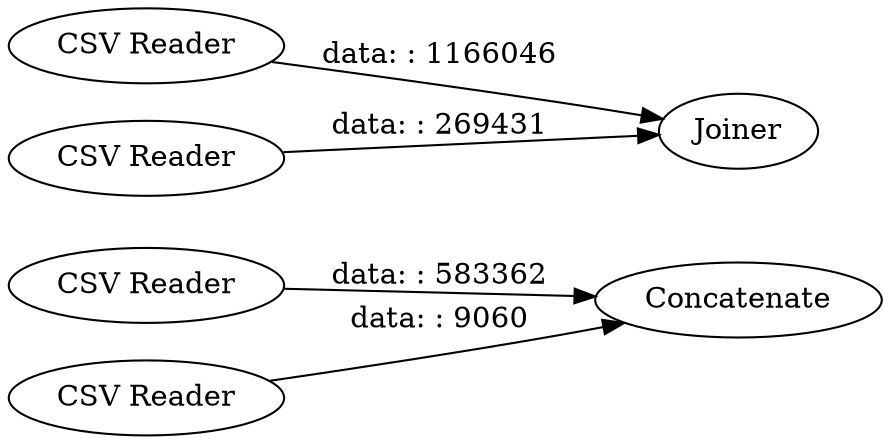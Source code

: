 digraph {
	"2463300315353830638_3" [label="CSV Reader"]
	"2463300315353830638_5" [label=Joiner]
	"2463300315353830638_4" [label="CSV Reader"]
	"2463300315353830638_6" [label=Concatenate]
	"2463300315353830638_2" [label="CSV Reader"]
	"2463300315353830638_1" [label="CSV Reader"]
	"2463300315353830638_2" -> "2463300315353830638_6" [label="data: : 9060"]
	"2463300315353830638_4" -> "2463300315353830638_5" [label="data: : 1166046"]
	"2463300315353830638_3" -> "2463300315353830638_6" [label="data: : 583362"]
	"2463300315353830638_1" -> "2463300315353830638_5" [label="data: : 269431"]
	rankdir=LR
}

